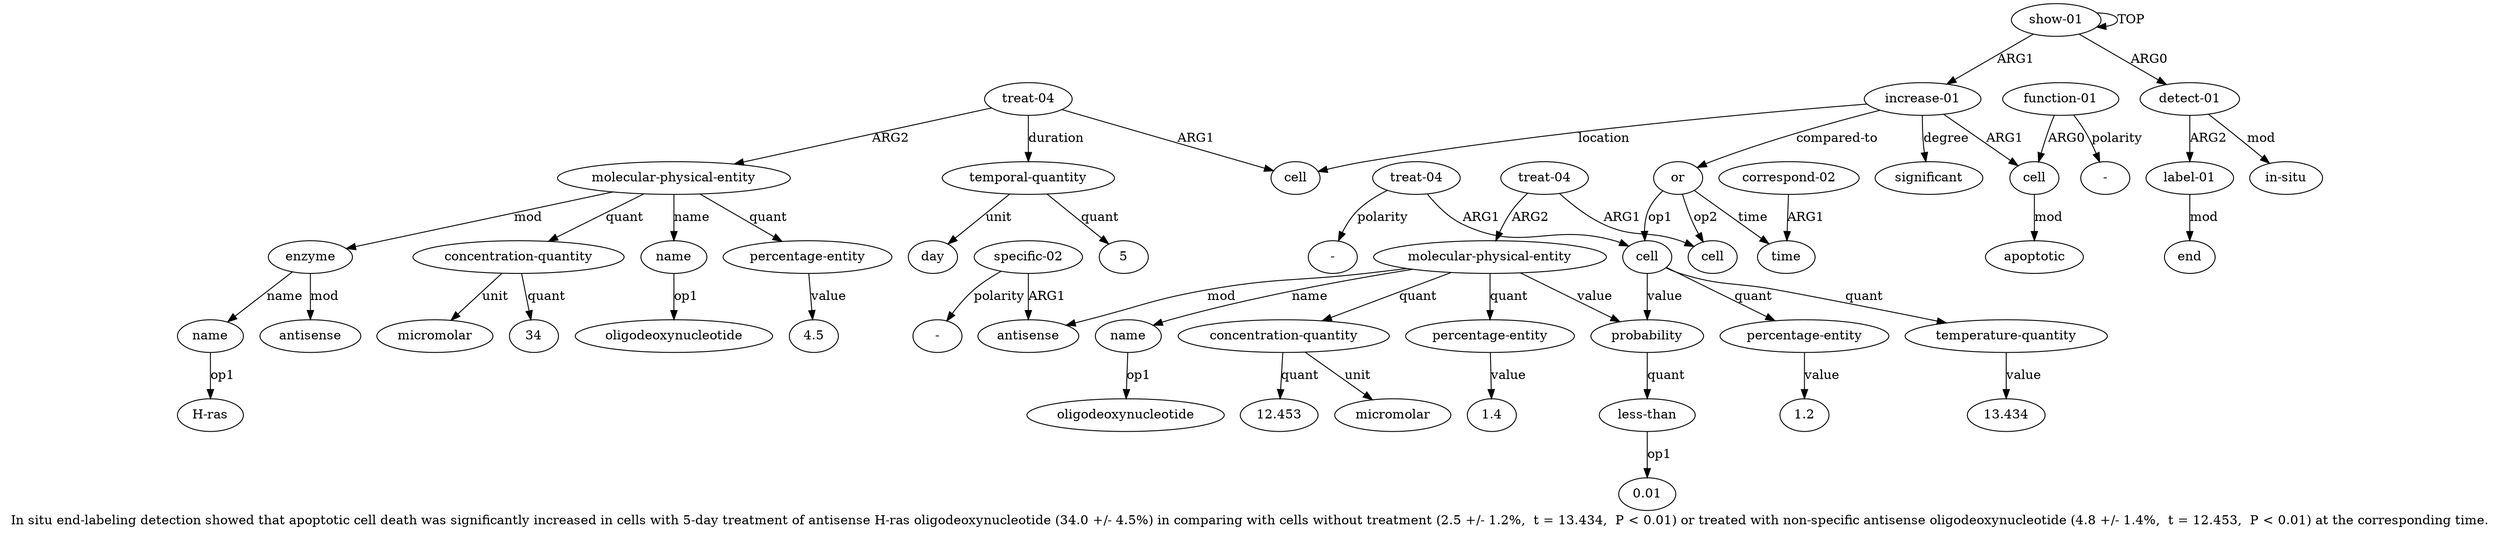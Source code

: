 digraph  {
	graph [label="In situ end-labeling detection showed that apoptotic cell death was significantly increased in cells with 5-day treatment of antisense \
H-ras oligodeoxynucleotide (34.0 +/- 4.5%) in comparing with cells without treatment (2.5 +/- 1.2%,  t = 13.434,  P < 0.01) or treated \
with non-specific antisense oligodeoxynucleotide (4.8 +/- 1.4%,  t = 12.453,  P < 0.01) at the corresponding time."];
	node [label="\N"];
	a20	 [color=black,
		gold_ind=20,
		gold_label="temporal-quantity",
		label="temporal-quantity",
		test_ind=20,
		test_label="temporal-quantity"];
	a21	 [color=black,
		gold_ind=21,
		gold_label=day,
		label=day,
		test_ind=21,
		test_label=day];
	a20 -> a21 [key=0,
	color=black,
	gold_label=unit,
	label=unit,
	test_label=unit];
"a20 5" [color=black,
	gold_ind=-1,
	gold_label=5,
	label=5,
	test_ind=-1,
	test_label=5];
a20 -> "a20 5" [key=0,
color=black,
gold_label=quant,
label=quant,
test_label=quant];
a22 [color=black,
gold_ind=22,
gold_label=or,
label=or,
test_ind=22,
test_label=or];
a23 [color=black,
gold_ind=23,
gold_label=cell,
label=cell,
test_ind=23,
test_label=cell];
a22 -> a23 [key=0,
color=black,
gold_label=op1,
label=op1,
test_label=op1];
a29 [color=black,
gold_ind=29,
gold_label=cell,
label=cell,
test_ind=29,
test_label=cell];
a22 -> a29 [key=0,
color=black,
gold_label=op2,
label=op2,
test_label=op2];
a38 [color=black,
gold_ind=38,
gold_label=time,
label=time,
test_ind=38,
test_label=time];
a22 -> a38 [key=0,
color=black,
gold_label=time,
label=time,
test_label=time];
a25 [color=black,
gold_ind=25,
gold_label="temperature-quantity",
label="temperature-quantity",
test_ind=25,
test_label="temperature-quantity"];
a23 -> a25 [key=0,
color=black,
gold_label=quant,
label=quant,
test_label=quant];
a26 [color=black,
gold_ind=26,
gold_label=probability,
label=probability,
test_ind=26,
test_label=probability];
a23 -> a26 [key=0,
color=black,
gold_label=value,
label=value,
test_label=value];
a28 [color=black,
gold_ind=28,
gold_label="percentage-entity",
label="percentage-entity",
test_ind=28,
test_label="percentage-entity"];
a23 -> a28 [key=0,
color=black,
gold_label=quant,
label=quant,
test_label=quant];
a24 [color=black,
gold_ind=24,
gold_label="treat-04",
label="treat-04",
test_ind=24,
test_label="treat-04"];
a24 -> a23 [key=0,
color=black,
gold_label=ARG1,
label=ARG1,
test_label=ARG1];
"a24 -" [color=black,
gold_ind=-1,
gold_label="-",
label="-",
test_ind=-1,
test_label="-"];
a24 -> "a24 -" [key=0,
color=black,
gold_label=polarity,
label=polarity,
test_label=polarity];
"a25 13.434" [color=black,
gold_ind=-1,
gold_label=13.434,
label=13.434,
test_ind=-1,
test_label=13.434];
a25 -> "a25 13.434" [key=0,
color=black,
gold_label=value,
label=value,
test_label=value];
a27 [color=black,
gold_ind=27,
gold_label="less-than",
label="less-than",
test_ind=27,
test_label="less-than"];
a26 -> a27 [key=0,
color=black,
gold_label=quant,
label=quant,
test_label=quant];
"a27 0.01" [color=black,
gold_ind=-1,
gold_label=0.01,
label=0.01,
test_ind=-1,
test_label=0.01];
a27 -> "a27 0.01" [key=0,
color=black,
gold_label=op1,
label=op1,
test_label=op1];
"a28 1.2" [color=black,
gold_ind=-1,
gold_label=1.2,
label=1.2,
test_ind=-1,
test_label=1.2];
a28 -> "a28 1.2" [key=0,
color=black,
gold_label=value,
label=value,
test_label=value];
a31 [color=black,
gold_ind=31,
gold_label="molecular-physical-entity",
label="molecular-physical-entity",
test_ind=31,
test_label="molecular-physical-entity"];
a31 -> a26 [key=0,
color=black,
gold_label=value,
label=value,
test_label=value];
a36 [color=black,
gold_ind=36,
gold_label="concentration-quantity",
label="concentration-quantity",
test_ind=36,
test_label="concentration-quantity"];
a31 -> a36 [key=0,
color=black,
gold_label=quant,
label=quant,
test_label=quant];
a33 [color=black,
gold_ind=33,
gold_label=antisense,
label=antisense,
test_ind=33,
test_label=antisense];
a31 -> a33 [key=0,
color=black,
gold_label=mod,
label=mod,
test_label=mod];
a35 [color=black,
gold_ind=35,
gold_label="percentage-entity",
label="percentage-entity",
test_ind=35,
test_label="percentage-entity"];
a31 -> a35 [key=0,
color=black,
gold_label=quant,
label=quant,
test_label=quant];
a32 [color=black,
gold_ind=32,
gold_label=name,
label=name,
test_ind=32,
test_label=name];
a31 -> a32 [key=0,
color=black,
gold_label=name,
label=name,
test_label=name];
a30 [color=black,
gold_ind=30,
gold_label="treat-04",
label="treat-04",
test_ind=30,
test_label="treat-04"];
a30 -> a29 [key=0,
color=black,
gold_label=ARG1,
label=ARG1,
test_label=ARG1];
a30 -> a31 [key=0,
color=black,
gold_label=ARG2,
label=ARG2,
test_label=ARG2];
"a36 12.453" [color=black,
gold_ind=-1,
gold_label=12.453,
label=12.453,
test_ind=-1,
test_label=12.453];
"a13 oligodeoxynucleotide" [color=black,
gold_ind=-1,
gold_label=oligodeoxynucleotide,
label=oligodeoxynucleotide,
test_ind=-1,
test_label=oligodeoxynucleotide];
a37 [color=black,
gold_ind=37,
gold_label=micromolar,
label=micromolar,
test_ind=37,
test_label=micromolar];
a36 -> "a36 12.453" [key=0,
color=black,
gold_label=quant,
label=quant,
test_label=quant];
a36 -> a37 [key=0,
color=black,
gold_label=unit,
label=unit,
test_label=unit];
"a35 1.4" [color=black,
gold_ind=-1,
gold_label=1.4,
label=1.4,
test_ind=-1,
test_label=1.4];
a35 -> "a35 1.4" [key=0,
color=black,
gold_label=value,
label=value,
test_label=value];
a34 [color=black,
gold_ind=34,
gold_label="specific-02",
label="specific-02",
test_ind=34,
test_label="specific-02"];
a34 -> a33 [key=0,
color=black,
gold_label=ARG1,
label=ARG1,
test_label=ARG1];
"a34 -" [color=black,
gold_ind=-1,
gold_label="-",
label="-",
test_ind=-1,
test_label="-"];
a34 -> "a34 -" [key=0,
color=black,
gold_label=polarity,
label=polarity,
test_label=polarity];
"a19 4.5" [color=black,
gold_ind=-1,
gold_label=4.5,
label=4.5,
test_ind=-1,
test_label=4.5];
"a8 -" [color=black,
gold_ind=-1,
gold_label="-",
label="-",
test_ind=-1,
test_label="-"];
"a15 H-ras" [color=black,
gold_ind=-1,
gold_label="H-ras",
label="H-ras",
test_ind=-1,
test_label="H-ras"];
"a32 oligodeoxynucleotide" [color=black,
gold_ind=-1,
gold_label=oligodeoxynucleotide,
label=oligodeoxynucleotide,
test_ind=-1,
test_label=oligodeoxynucleotide];
a32 -> "a32 oligodeoxynucleotide" [key=0,
color=black,
gold_label=op1,
label=op1,
test_label=op1];
a15 [color=black,
gold_ind=15,
gold_label=name,
label=name,
test_ind=15,
test_label=name];
a15 -> "a15 H-ras" [key=0,
color=black,
gold_label=op1,
label=op1,
test_label=op1];
a14 [color=black,
gold_ind=14,
gold_label=enzyme,
label=enzyme,
test_ind=14,
test_label=enzyme];
a14 -> a15 [key=0,
color=black,
gold_label=name,
label=name,
test_label=name];
a16 [color=black,
gold_ind=16,
gold_label=antisense,
label=antisense,
test_ind=16,
test_label=antisense];
a14 -> a16 [key=0,
color=black,
gold_label=mod,
label=mod,
test_label=mod];
a17 [color=black,
gold_ind=17,
gold_label="concentration-quantity",
label="concentration-quantity",
test_ind=17,
test_label="concentration-quantity"];
a18 [color=black,
gold_ind=18,
gold_label=micromolar,
label=micromolar,
test_ind=18,
test_label=micromolar];
a17 -> a18 [key=0,
color=black,
gold_label=unit,
label=unit,
test_label=unit];
"a17 34" [color=black,
gold_ind=-1,
gold_label=34,
label=34,
test_ind=-1,
test_label=34];
a17 -> "a17 34" [key=0,
color=black,
gold_label=quant,
label=quant,
test_label=quant];
a11 [color=black,
gold_ind=11,
gold_label="treat-04",
label="treat-04",
test_ind=11,
test_label="treat-04"];
a11 -> a20 [key=0,
color=black,
gold_label=duration,
label=duration,
test_label=duration];
a10 [color=black,
gold_ind=10,
gold_label=cell,
label=cell,
test_ind=10,
test_label=cell];
a11 -> a10 [key=0,
color=black,
gold_label=ARG1,
label=ARG1,
test_label=ARG1];
a12 [color=black,
gold_ind=12,
gold_label="molecular-physical-entity",
label="molecular-physical-entity",
test_ind=12,
test_label="molecular-physical-entity"];
a11 -> a12 [key=0,
color=black,
gold_label=ARG2,
label=ARG2,
test_label=ARG2];
a13 [color=black,
gold_ind=13,
gold_label=name,
label=name,
test_ind=13,
test_label=name];
a13 -> "a13 oligodeoxynucleotide" [key=0,
color=black,
gold_label=op1,
label=op1,
test_label=op1];
a12 -> a14 [key=0,
color=black,
gold_label=mod,
label=mod,
test_label=mod];
a12 -> a17 [key=0,
color=black,
gold_label=quant,
label=quant,
test_label=quant];
a12 -> a13 [key=0,
color=black,
gold_label=name,
label=name,
test_label=name];
a19 [color=black,
gold_ind=19,
gold_label="percentage-entity",
label="percentage-entity",
test_ind=19,
test_label="percentage-entity"];
a12 -> a19 [key=0,
color=black,
gold_label=quant,
label=quant,
test_label=quant];
a39 [color=black,
gold_ind=39,
gold_label="correspond-02",
label="correspond-02",
test_ind=39,
test_label="correspond-02"];
a39 -> a38 [key=0,
color=black,
gold_label=ARG1,
label=ARG1,
test_label=ARG1];
a19 -> "a19 4.5" [key=0,
color=black,
gold_label=value,
label=value,
test_label=value];
a1 [color=black,
gold_ind=1,
gold_label="detect-01",
label="detect-01",
test_ind=1,
test_label="detect-01"];
a2 [color=black,
gold_ind=2,
gold_label="label-01",
label="label-01",
test_ind=2,
test_label="label-01"];
a1 -> a2 [key=0,
color=black,
gold_label=ARG2,
label=ARG2,
test_label=ARG2];
a4 [color=black,
gold_ind=4,
gold_label="in-situ",
label="in-situ",
test_ind=4,
test_label="in-situ"];
a1 -> a4 [key=0,
color=black,
gold_label=mod,
label=mod,
test_label=mod];
a0 [color=black,
gold_ind=0,
gold_label="show-01",
label="show-01",
test_ind=0,
test_label="show-01"];
a0 -> a1 [key=0,
color=black,
gold_label=ARG0,
label=ARG0,
test_label=ARG0];
a0 -> a0 [key=0,
color=black,
gold_label=TOP,
label=TOP,
test_label=TOP];
a5 [color=black,
gold_ind=5,
gold_label="increase-01",
label="increase-01",
test_ind=5,
test_label="increase-01"];
a0 -> a5 [key=0,
color=black,
gold_label=ARG1,
label=ARG1,
test_label=ARG1];
a3 [color=black,
gold_ind=3,
gold_label=end,
label=end,
test_ind=3,
test_label=end];
a2 -> a3 [key=0,
color=black,
gold_label=mod,
label=mod,
test_label=mod];
a5 -> a22 [key=0,
color=black,
gold_label="compared-to",
label="compared-to",
test_label="compared-to"];
a5 -> a10 [key=0,
color=black,
gold_label=location,
label=location,
test_label=location];
a6 [color=black,
gold_ind=6,
gold_label=cell,
label=cell,
test_ind=6,
test_label=cell];
a5 -> a6 [key=0,
color=black,
gold_label=ARG1,
label=ARG1,
test_label=ARG1];
a9 [color=black,
gold_ind=9,
gold_label=significant,
label=significant,
test_ind=9,
test_label=significant];
a5 -> a9 [key=0,
color=black,
gold_label=degree,
label=degree,
test_label=degree];
a7 [color=black,
gold_ind=7,
gold_label=apoptotic,
label=apoptotic,
test_ind=7,
test_label=apoptotic];
a6 -> a7 [key=0,
color=black,
gold_label=mod,
label=mod,
test_label=mod];
a8 [color=black,
gold_ind=8,
gold_label="function-01",
label="function-01",
test_ind=8,
test_label="function-01"];
a8 -> "a8 -" [key=0,
color=black,
gold_label=polarity,
label=polarity,
test_label=polarity];
a8 -> a6 [key=0,
color=black,
gold_label=ARG0,
label=ARG0,
test_label=ARG0];
}
